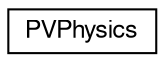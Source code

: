 digraph G
{
  edge [fontname="FreeSans",fontsize="12",labelfontname="FreeSans",labelfontsize="12"];
  node [fontname="FreeSans",fontsize="12",shape=record];
  rankdir=LR;
  Node1 [label="PVPhysics",height=0.2,width=0.4,color="black", fillcolor="white", style="filled",URL="$class_p_v_physics.html"];
}
